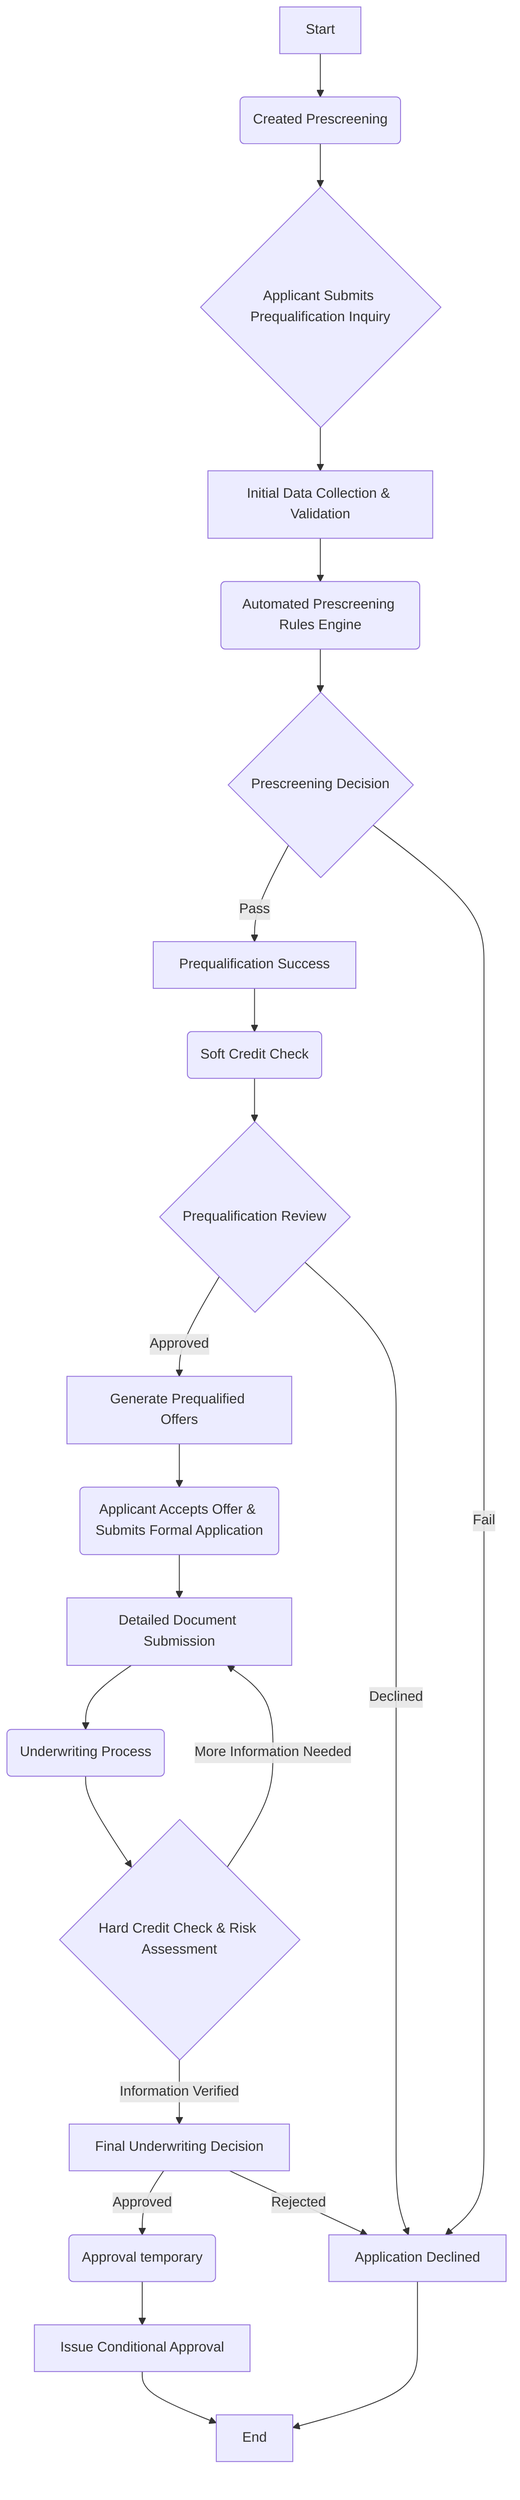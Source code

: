 flowchart TD
    A[Start] --> B(Created Prescreening);
    B --> C{Applicant Submits Prequalification Inquiry};
    C --> D[Initial Data Collection & Validation];
    D --> E(Automated Prescreening Rules Engine);
    E --> F{Prescreening Decision};
    F -- Pass --> G[Prequalification Success];
    F -- Fail --> H[Application Declined];
    G --> I(Soft Credit Check);
    I --> J{Prequalification Review};
    J -- Approved --> K[Generate Prequalified Offers];
    J -- Declined --> H;
    K --> L(Applicant Accepts Offer & Submits Formal Application);
    L --> M[Detailed Document Submission];
    M --> N(Underwriting Process);
    N --> O{Hard Credit Check & Risk Assessment};
    O -- Information Verified --> P[Final Underwriting Decision];
    O -- More Information Needed --> M;
    P -- Approved --> Q(Approval temporary);
    P -- Rejected --> H;
    Q --> R[Issue Conditional Approval];
    R --> S[End];
    H --> S;